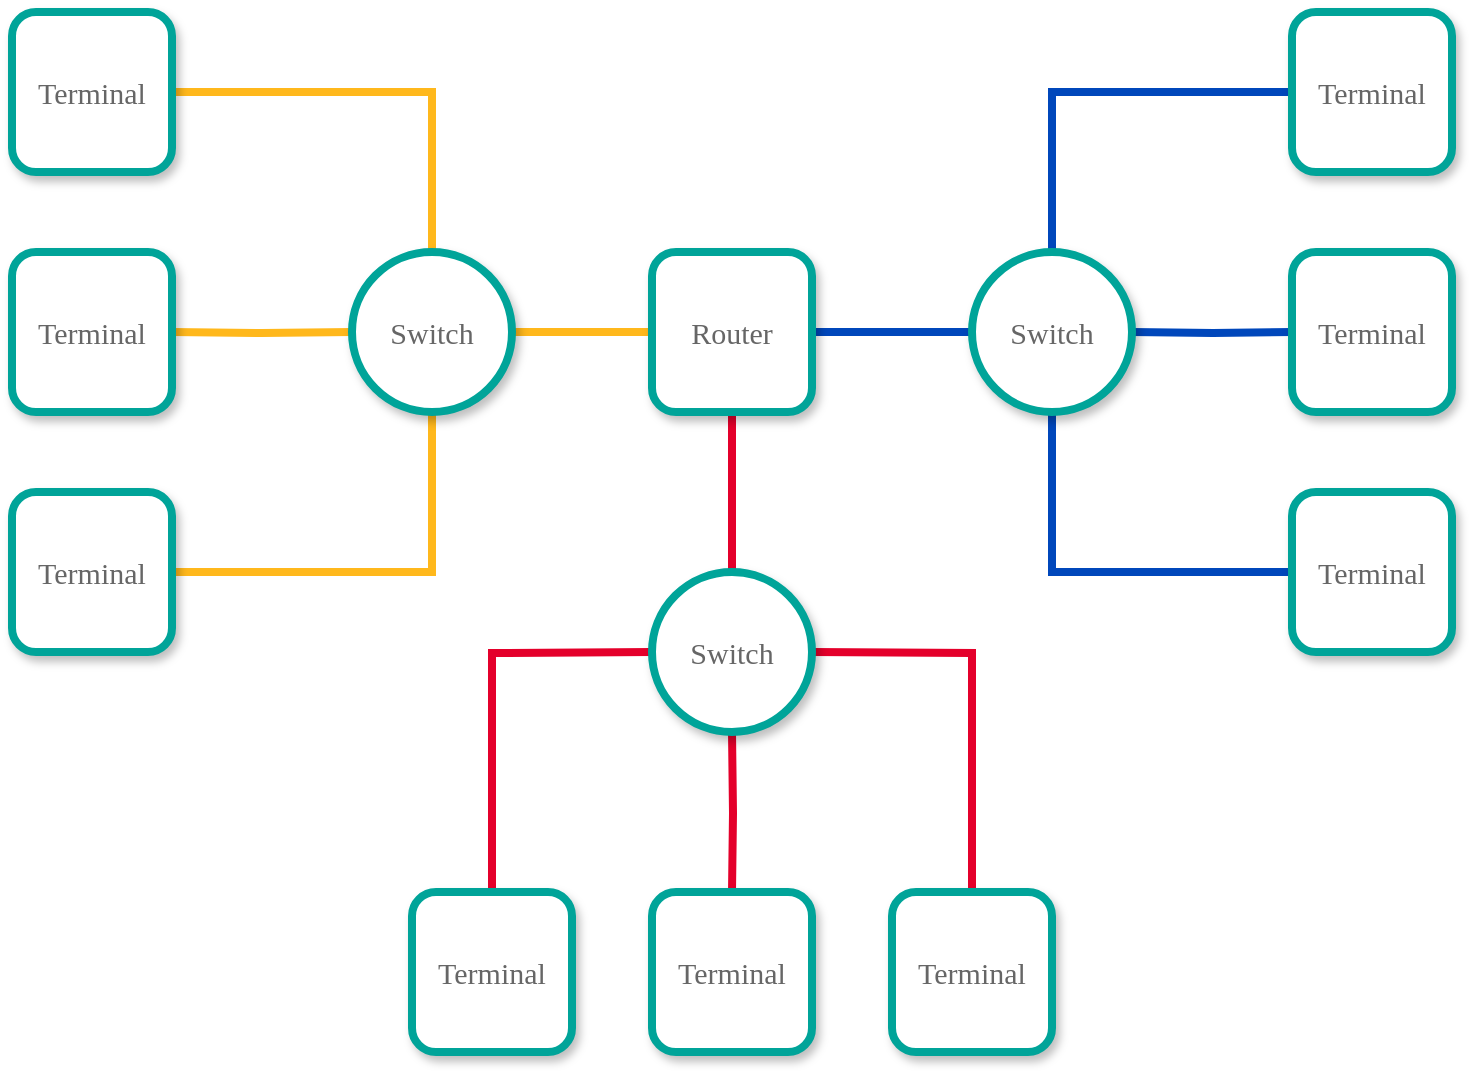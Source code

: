 <mxfile version="21.6.6" type="device">
  <diagram name="Page-1" id="XgzK92otMV2RsXrmZz5N">
    <mxGraphModel dx="4134" dy="1846" grid="1" gridSize="10" guides="1" tooltips="1" connect="1" arrows="1" fold="1" page="1" pageScale="1" pageWidth="850" pageHeight="1100" math="0" shadow="0">
      <root>
        <mxCell id="0" />
        <mxCell id="1" parent="0" />
        <mxCell id="vvqkl5jSaCZFjvET6s5I-5" style="edgeStyle=orthogonalEdgeStyle;rounded=0;orthogonalLoop=1;jettySize=auto;html=1;exitX=0;exitY=0.5;exitDx=0;exitDy=0;entryX=1;entryY=0.5;entryDx=0;entryDy=0;endArrow=none;endFill=0;strokeWidth=4;strokeColor=#FFB81C;fontFamily=Roboto Mono;fontSource=https%3A%2F%2Ffonts.googleapis.com%2Fcss%3Ffamily%3DRoboto%2BMono;fontColor=#666666;fontSize=15;" edge="1" parent="1" source="vvqkl5jSaCZFjvET6s5I-1">
          <mxGeometry relative="1" as="geometry">
            <mxPoint x="250" y="440" as="targetPoint" />
          </mxGeometry>
        </mxCell>
        <mxCell id="vvqkl5jSaCZFjvET6s5I-6" style="edgeStyle=orthogonalEdgeStyle;rounded=0;orthogonalLoop=1;jettySize=auto;html=1;exitX=0.5;exitY=1;exitDx=0;exitDy=0;endArrow=none;endFill=0;strokeWidth=4;strokeColor=#E4002B;fontFamily=Roboto Mono;fontSource=https%3A%2F%2Ffonts.googleapis.com%2Fcss%3Ffamily%3DRoboto%2BMono;fontColor=#666666;fontSize=15;" edge="1" parent="1" source="vvqkl5jSaCZFjvET6s5I-1">
          <mxGeometry relative="1" as="geometry">
            <mxPoint x="360" y="560" as="targetPoint" />
          </mxGeometry>
        </mxCell>
        <mxCell id="vvqkl5jSaCZFjvET6s5I-7" style="edgeStyle=orthogonalEdgeStyle;rounded=0;orthogonalLoop=1;jettySize=auto;html=1;exitX=1;exitY=0.5;exitDx=0;exitDy=0;endArrow=none;endFill=0;strokeWidth=4;strokeColor=#0047BB;fontFamily=Roboto Mono;fontSource=https%3A%2F%2Ffonts.googleapis.com%2Fcss%3Ffamily%3DRoboto%2BMono;fontColor=#666666;fontSize=15;" edge="1" parent="1" source="vvqkl5jSaCZFjvET6s5I-1">
          <mxGeometry relative="1" as="geometry">
            <mxPoint x="480" y="440" as="targetPoint" />
          </mxGeometry>
        </mxCell>
        <mxCell id="vvqkl5jSaCZFjvET6s5I-1" value="Router" style="rounded=1;whiteSpace=wrap;html=1;strokeColor=#00A499;strokeWidth=4;shadow=1;fontFamily=Roboto Mono;fontSource=https%3A%2F%2Ffonts.googleapis.com%2Fcss%3Ffamily%3DRoboto%2BMono;fontColor=#666666;fontSize=15;" vertex="1" parent="1">
          <mxGeometry x="320" y="400" width="80" height="80" as="geometry" />
        </mxCell>
        <mxCell id="vvqkl5jSaCZFjvET6s5I-20" style="edgeStyle=orthogonalEdgeStyle;rounded=0;orthogonalLoop=1;jettySize=auto;html=1;exitX=0.5;exitY=1;exitDx=0;exitDy=0;entryX=1;entryY=0.5;entryDx=0;entryDy=0;endArrow=none;endFill=0;strokeWidth=4;strokeColor=#FFB81C;fontFamily=Roboto Mono;fontSource=https%3A%2F%2Ffonts.googleapis.com%2Fcss%3Ffamily%3DRoboto%2BMono;fontColor=#666666;fontSize=15;" edge="1" parent="1" target="vvqkl5jSaCZFjvET6s5I-10">
          <mxGeometry relative="1" as="geometry">
            <mxPoint x="210" y="480" as="sourcePoint" />
            <Array as="points">
              <mxPoint x="210" y="560" />
            </Array>
          </mxGeometry>
        </mxCell>
        <mxCell id="vvqkl5jSaCZFjvET6s5I-27" style="edgeStyle=orthogonalEdgeStyle;rounded=0;orthogonalLoop=1;jettySize=auto;html=1;exitX=0.5;exitY=0;exitDx=0;exitDy=0;entryX=1;entryY=0.5;entryDx=0;entryDy=0;endArrow=none;endFill=0;strokeWidth=4;strokeColor=#FFB81C;fontFamily=Roboto Mono;fontSource=https%3A%2F%2Ffonts.googleapis.com%2Fcss%3Ffamily%3DRoboto%2BMono;fontColor=#666666;fontSize=15;" edge="1" parent="1" source="vvqkl5jSaCZFjvET6s5I-29" target="vvqkl5jSaCZFjvET6s5I-8">
          <mxGeometry relative="1" as="geometry">
            <mxPoint x="210" y="400" as="sourcePoint" />
          </mxGeometry>
        </mxCell>
        <mxCell id="vvqkl5jSaCZFjvET6s5I-24" style="edgeStyle=orthogonalEdgeStyle;rounded=0;orthogonalLoop=1;jettySize=auto;html=1;exitX=0.5;exitY=1;exitDx=0;exitDy=0;endArrow=none;endFill=0;strokeWidth=4;strokeColor=#0047BB;fontFamily=Roboto Mono;fontSource=https%3A%2F%2Ffonts.googleapis.com%2Fcss%3Ffamily%3DRoboto%2BMono;fontColor=#666666;fontSize=15;" edge="1" parent="1" target="vvqkl5jSaCZFjvET6s5I-14">
          <mxGeometry relative="1" as="geometry">
            <mxPoint x="520" y="480" as="sourcePoint" />
            <Array as="points">
              <mxPoint x="520" y="560" />
            </Array>
          </mxGeometry>
        </mxCell>
        <mxCell id="vvqkl5jSaCZFjvET6s5I-25" style="edgeStyle=orthogonalEdgeStyle;rounded=0;orthogonalLoop=1;jettySize=auto;html=1;exitX=1;exitY=0.5;exitDx=0;exitDy=0;entryX=0;entryY=0.5;entryDx=0;entryDy=0;endArrow=none;endFill=0;strokeWidth=4;strokeColor=#0047BB;fontFamily=Roboto Mono;fontSource=https%3A%2F%2Ffonts.googleapis.com%2Fcss%3Ffamily%3DRoboto%2BMono;fontColor=#666666;fontSize=15;" edge="1" parent="1" target="vvqkl5jSaCZFjvET6s5I-15">
          <mxGeometry relative="1" as="geometry">
            <mxPoint x="560" y="440" as="sourcePoint" />
          </mxGeometry>
        </mxCell>
        <mxCell id="vvqkl5jSaCZFjvET6s5I-28" style="edgeStyle=orthogonalEdgeStyle;rounded=0;orthogonalLoop=1;jettySize=auto;html=1;exitX=0.5;exitY=0;exitDx=0;exitDy=0;entryX=0;entryY=0.5;entryDx=0;entryDy=0;endArrow=none;endFill=0;strokeWidth=4;strokeColor=#0047BB;fontFamily=Roboto Mono;fontSource=https%3A%2F%2Ffonts.googleapis.com%2Fcss%3Ffamily%3DRoboto%2BMono;fontColor=#666666;fontSize=15;" edge="1" parent="1" source="vvqkl5jSaCZFjvET6s5I-31" target="vvqkl5jSaCZFjvET6s5I-16">
          <mxGeometry relative="1" as="geometry">
            <mxPoint x="520" y="400" as="sourcePoint" />
          </mxGeometry>
        </mxCell>
        <mxCell id="vvqkl5jSaCZFjvET6s5I-21" style="edgeStyle=orthogonalEdgeStyle;rounded=0;orthogonalLoop=1;jettySize=auto;html=1;exitX=0;exitY=0.5;exitDx=0;exitDy=0;entryX=0.5;entryY=0;entryDx=0;entryDy=0;endArrow=none;endFill=0;strokeWidth=4;strokeColor=#E4002B;fontFamily=Roboto Mono;fontSource=https%3A%2F%2Ffonts.googleapis.com%2Fcss%3Ffamily%3DRoboto%2BMono;fontColor=#666666;fontSize=15;" edge="1" parent="1" target="vvqkl5jSaCZFjvET6s5I-11">
          <mxGeometry relative="1" as="geometry">
            <mxPoint x="320" y="600" as="sourcePoint" />
          </mxGeometry>
        </mxCell>
        <mxCell id="vvqkl5jSaCZFjvET6s5I-22" style="edgeStyle=orthogonalEdgeStyle;rounded=0;orthogonalLoop=1;jettySize=auto;html=1;exitX=0.5;exitY=1;exitDx=0;exitDy=0;entryX=0.5;entryY=0;entryDx=0;entryDy=0;endArrow=none;endFill=0;strokeWidth=4;strokeColor=#E4002B;fontFamily=Roboto Mono;fontSource=https%3A%2F%2Ffonts.googleapis.com%2Fcss%3Ffamily%3DRoboto%2BMono;fontColor=#666666;fontSize=15;" edge="1" parent="1" target="vvqkl5jSaCZFjvET6s5I-12">
          <mxGeometry relative="1" as="geometry">
            <mxPoint x="360" y="640" as="sourcePoint" />
          </mxGeometry>
        </mxCell>
        <mxCell id="vvqkl5jSaCZFjvET6s5I-23" style="edgeStyle=orthogonalEdgeStyle;rounded=0;orthogonalLoop=1;jettySize=auto;html=1;exitX=1;exitY=0.5;exitDx=0;exitDy=0;endArrow=none;endFill=0;strokeWidth=4;strokeColor=#E4002B;fontFamily=Roboto Mono;fontSource=https%3A%2F%2Ffonts.googleapis.com%2Fcss%3Ffamily%3DRoboto%2BMono;fontColor=#666666;fontSize=15;" edge="1" parent="1" target="vvqkl5jSaCZFjvET6s5I-13">
          <mxGeometry relative="1" as="geometry">
            <mxPoint x="400" y="600" as="sourcePoint" />
          </mxGeometry>
        </mxCell>
        <mxCell id="vvqkl5jSaCZFjvET6s5I-8" value="Terminal" style="rounded=1;whiteSpace=wrap;html=1;strokeColor=#00A499;strokeWidth=4;shadow=1;fontFamily=Roboto Mono;fontSource=https%3A%2F%2Ffonts.googleapis.com%2Fcss%3Ffamily%3DRoboto%2BMono;fontColor=#666666;fontSize=15;" vertex="1" parent="1">
          <mxGeometry y="280" width="80" height="80" as="geometry" />
        </mxCell>
        <mxCell id="vvqkl5jSaCZFjvET6s5I-10" value="Terminal" style="rounded=1;whiteSpace=wrap;html=1;strokeColor=#00A499;strokeWidth=4;shadow=1;fontFamily=Roboto Mono;fontSource=https%3A%2F%2Ffonts.googleapis.com%2Fcss%3Ffamily%3DRoboto%2BMono;fontColor=#666666;fontSize=15;" vertex="1" parent="1">
          <mxGeometry y="520" width="80" height="80" as="geometry" />
        </mxCell>
        <mxCell id="vvqkl5jSaCZFjvET6s5I-11" value="Terminal" style="rounded=1;whiteSpace=wrap;html=1;strokeColor=#00A499;strokeWidth=4;shadow=1;fontFamily=Roboto Mono;fontSource=https%3A%2F%2Ffonts.googleapis.com%2Fcss%3Ffamily%3DRoboto%2BMono;fontColor=#666666;fontSize=15;" vertex="1" parent="1">
          <mxGeometry x="200" y="720" width="80" height="80" as="geometry" />
        </mxCell>
        <mxCell id="vvqkl5jSaCZFjvET6s5I-12" value="Terminal" style="rounded=1;whiteSpace=wrap;html=1;strokeColor=#00A499;strokeWidth=4;shadow=1;fontFamily=Roboto Mono;fontSource=https%3A%2F%2Ffonts.googleapis.com%2Fcss%3Ffamily%3DRoboto%2BMono;fontColor=#666666;fontSize=15;" vertex="1" parent="1">
          <mxGeometry x="320" y="720" width="80" height="80" as="geometry" />
        </mxCell>
        <mxCell id="vvqkl5jSaCZFjvET6s5I-13" value="Terminal" style="rounded=1;whiteSpace=wrap;html=1;strokeColor=#00A499;strokeWidth=4;shadow=1;fontFamily=Roboto Mono;fontSource=https%3A%2F%2Ffonts.googleapis.com%2Fcss%3Ffamily%3DRoboto%2BMono;fontColor=#666666;fontSize=15;" vertex="1" parent="1">
          <mxGeometry x="440" y="720" width="80" height="80" as="geometry" />
        </mxCell>
        <mxCell id="vvqkl5jSaCZFjvET6s5I-14" value="Terminal" style="rounded=1;whiteSpace=wrap;html=1;strokeColor=#00A499;strokeWidth=4;shadow=1;fontFamily=Roboto Mono;fontSource=https%3A%2F%2Ffonts.googleapis.com%2Fcss%3Ffamily%3DRoboto%2BMono;fontColor=#666666;fontSize=15;" vertex="1" parent="1">
          <mxGeometry x="640" y="520" width="80" height="80" as="geometry" />
        </mxCell>
        <mxCell id="vvqkl5jSaCZFjvET6s5I-15" value="Terminal" style="rounded=1;whiteSpace=wrap;html=1;strokeColor=#00A499;strokeWidth=4;shadow=1;fontFamily=Roboto Mono;fontSource=https%3A%2F%2Ffonts.googleapis.com%2Fcss%3Ffamily%3DRoboto%2BMono;fontColor=#666666;fontSize=15;" vertex="1" parent="1">
          <mxGeometry x="640" y="400" width="80" height="80" as="geometry" />
        </mxCell>
        <mxCell id="vvqkl5jSaCZFjvET6s5I-16" value="Terminal" style="rounded=1;whiteSpace=wrap;html=1;strokeColor=#00A499;strokeWidth=4;shadow=1;fontFamily=Roboto Mono;fontSource=https%3A%2F%2Ffonts.googleapis.com%2Fcss%3Ffamily%3DRoboto%2BMono;fontColor=#666666;fontSize=15;" vertex="1" parent="1">
          <mxGeometry x="640" y="280" width="80" height="80" as="geometry" />
        </mxCell>
        <mxCell id="vvqkl5jSaCZFjvET6s5I-26" value="" style="edgeStyle=orthogonalEdgeStyle;rounded=0;orthogonalLoop=1;jettySize=auto;html=1;exitX=0;exitY=0.5;exitDx=0;exitDy=0;endArrow=none;endFill=0;strokeWidth=4;strokeColor=#FFB81C;fontFamily=Roboto Mono;fontSource=https%3A%2F%2Ffonts.googleapis.com%2Fcss%3Ffamily%3DRoboto%2BMono;fontColor=#666666;fontSize=15;" edge="1" parent="1" target="vvqkl5jSaCZFjvET6s5I-9">
          <mxGeometry relative="1" as="geometry">
            <mxPoint x="170" y="440" as="sourcePoint" />
            <mxPoint x="40" y="360" as="targetPoint" />
          </mxGeometry>
        </mxCell>
        <mxCell id="vvqkl5jSaCZFjvET6s5I-9" value="Terminal" style="rounded=1;whiteSpace=wrap;html=1;strokeColor=#00A499;strokeWidth=4;shadow=1;fontFamily=Roboto Mono;fontSource=https%3A%2F%2Ffonts.googleapis.com%2Fcss%3Ffamily%3DRoboto%2BMono;fontColor=#666666;fontSize=15;" vertex="1" parent="1">
          <mxGeometry y="400" width="80" height="80" as="geometry" />
        </mxCell>
        <mxCell id="vvqkl5jSaCZFjvET6s5I-29" value="Switch" style="ellipse;whiteSpace=wrap;html=1;aspect=fixed;strokeColor=#00A499;strokeWidth=4;shadow=1;fontFamily=Roboto Mono;fontSource=https%3A%2F%2Ffonts.googleapis.com%2Fcss%3Ffamily%3DRoboto%2BMono;fontColor=#666666;fontSize=15;" vertex="1" parent="1">
          <mxGeometry x="170" y="400" width="80" height="80" as="geometry" />
        </mxCell>
        <mxCell id="vvqkl5jSaCZFjvET6s5I-30" value="Switch" style="ellipse;whiteSpace=wrap;html=1;aspect=fixed;strokeColor=#00A499;strokeWidth=4;shadow=1;fontFamily=Roboto Mono;fontSource=https%3A%2F%2Ffonts.googleapis.com%2Fcss%3Ffamily%3DRoboto%2BMono;fontColor=#666666;fontSize=15;" vertex="1" parent="1">
          <mxGeometry x="320" y="560" width="80" height="80" as="geometry" />
        </mxCell>
        <mxCell id="vvqkl5jSaCZFjvET6s5I-31" value="Switch" style="ellipse;whiteSpace=wrap;html=1;aspect=fixed;strokeColor=#00A499;strokeWidth=4;shadow=1;fontFamily=Roboto Mono;fontSource=https%3A%2F%2Ffonts.googleapis.com%2Fcss%3Ffamily%3DRoboto%2BMono;fontColor=#666666;fontSize=15;" vertex="1" parent="1">
          <mxGeometry x="480" y="400" width="80" height="80" as="geometry" />
        </mxCell>
      </root>
    </mxGraphModel>
  </diagram>
</mxfile>
